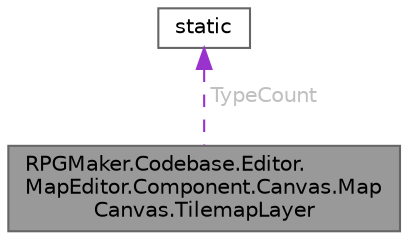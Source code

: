 digraph "RPGMaker.Codebase.Editor.MapEditor.Component.Canvas.MapCanvas.TilemapLayer"
{
 // LATEX_PDF_SIZE
  bgcolor="transparent";
  edge [fontname=Helvetica,fontsize=10,labelfontname=Helvetica,labelfontsize=10];
  node [fontname=Helvetica,fontsize=10,shape=box,height=0.2,width=0.4];
  Node1 [id="Node000001",label="RPGMaker.Codebase.Editor.\lMapEditor.Component.Canvas.Map\lCanvas.TilemapLayer",height=0.2,width=0.4,color="gray40", fillcolor="grey60", style="filled", fontcolor="black",tooltip="😁 タイルマップ層"];
  Node2 -> Node1 [id="edge1_Node000001_Node000002",dir="back",color="darkorchid3",style="dashed",tooltip=" ",label=" TypeCount",fontcolor="grey" ];
  Node2 [id="Node000002",label="static",height=0.2,width=0.4,color="gray40", fillcolor="white", style="filled",tooltip=" "];
}

